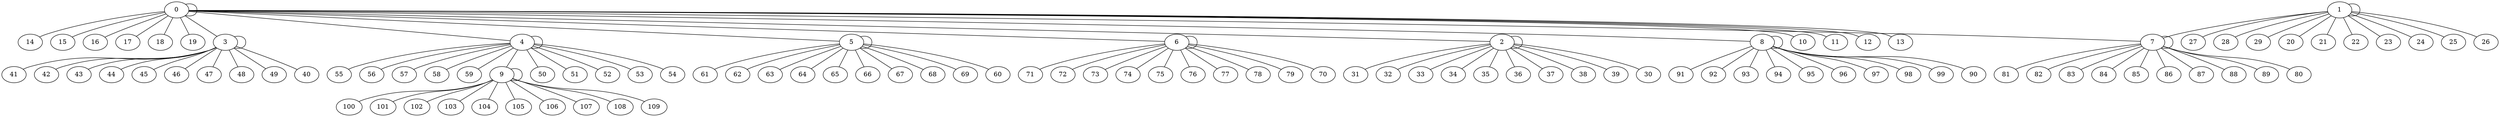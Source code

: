 graph "" {
	0 -- 0	[weight=0.9999999999999991];
	0 -- 2	[weight=0.41885051355920555];
	0 -- 3	[weight=0.437983968742816];
	0 -- 4	[weight=0.4348025447736936];
	0 -- 5	[weight=0.4517115969370681];
	0 -- 6	[weight=0.3477175434721453];
	0 -- 7	[weight=0.41750630935757316];
	0 -- 8	[weight=0.46199117343983315];
	10	[Label=0];
	0 -- 10;
	11	[Label=4];
	0 -- 11;
	12	[Label=9];
	0 -- 12;
	13	[Label=1];
	0 -- 13;
	14	[Label=5];
	0 -- 14;
	15	[Label=7];
	0 -- 15;
	16	[Label=8];
	0 -- 16;
	17	[Label=3];
	0 -- 17;
	18	[Label=6];
	0 -- 18;
	19	[Label=2];
	0 -- 19;
	1 -- 1	[weight=1.0000000000000002];
	1 -- 7	[weight=0.32871516571318127];
	20	[Label=1];
	1 -- 20;
	21	[Label=0];
	1 -- 21;
	22	[Label=6];
	1 -- 22;
	23	[Label=3];
	1 -- 23;
	24	[Label=5];
	1 -- 24;
	25	[Label=2];
	1 -- 25;
	26	[Label=8];
	1 -- 26;
	27	[Label=9];
	1 -- 27;
	28	[Label=4];
	1 -- 28;
	29	[Label=7];
	1 -- 29;
	2 -- 2	[weight=1.0000000000000002];
	30	[Label=2];
	2 -- 30;
	31	[Label=4];
	2 -- 31;
	32	[Label=0];
	2 -- 32;
	33	[Label=9];
	2 -- 33;
	34	[Label=1];
	2 -- 34;
	35	[Label=8];
	2 -- 35;
	36	[Label=5];
	2 -- 36;
	37	[Label=3];
	2 -- 37;
	38	[Label=7];
	2 -- 38;
	39	[Label=6];
	2 -- 39;
	3 -- 3	[weight=0.9999999999999996];
	40	[Label=3];
	3 -- 40;
	41	[Label=0];
	3 -- 41;
	42	[Label=7];
	3 -- 42;
	43	[Label=4];
	3 -- 43;
	44	[Label=9];
	3 -- 44;
	45	[Label=8];
	3 -- 45;
	46	[Label=1];
	3 -- 46;
	47	[Label=5];
	3 -- 47;
	48	[Label=6];
	3 -- 48;
	49	[Label=2];
	3 -- 49;
	4 -- 4	[weight=0.9999999999999987];
	4 -- 9	[weight=0.42325070220119815];
	50	[Label=4];
	4 -- 50;
	51	[Label=0];
	4 -- 51;
	52	[Label=2];
	4 -- 52;
	53	[Label=5];
	4 -- 53;
	54	[Label=3];
	4 -- 54;
	55	[Label=7];
	4 -- 55;
	56	[Label=8];
	4 -- 56;
	57	[Label=9];
	4 -- 57;
	58	[Label=6];
	4 -- 58;
	59	[Label=1];
	4 -- 59;
	5 -- 5	[weight=0.9999999999999998];
	60	[Label=5];
	5 -- 60;
	61	[Label=0];
	5 -- 61;
	62	[Label=4];
	5 -- 62;
	63	[Label=7];
	5 -- 63;
	64	[Label=3];
	5 -- 64;
	65	[Label=1];
	5 -- 65;
	66	[Label=9];
	5 -- 66;
	67	[Label=6];
	5 -- 67;
	68	[Label=8];
	5 -- 68;
	69	[Label=2];
	5 -- 69;
	6 -- 6	[weight=0.9999999999999996];
	70	[Label=6];
	6 -- 70;
	71	[Label=0];
	6 -- 71;
	72	[Label=7];
	6 -- 72;
	73	[Label=1];
	6 -- 73;
	74	[Label=3];
	6 -- 74;
	75	[Label=8];
	6 -- 75;
	76	[Label=4];
	6 -- 76;
	77	[Label=9];
	6 -- 77;
	78	[Label=5];
	6 -- 78;
	79	[Label=2];
	6 -- 79;
	7 -- 7	[weight=1.0000000000000004];
	80	[Label=7];
	7 -- 80;
	81	[Label=0];
	7 -- 81;
	82	[Label=8];
	7 -- 82;
	83	[Label=9];
	7 -- 83;
	84	[Label=3];
	7 -- 84;
	85	[Label=4];
	7 -- 85;
	86	[Label=6];
	7 -- 86;
	87	[Label=5];
	7 -- 87;
	88	[Label=2];
	7 -- 88;
	89	[Label=1];
	7 -- 89;
	8 -- 8	[weight=1.0];
	90	[Label=8];
	8 -- 90;
	91	[Label=0];
	8 -- 91;
	92	[Label=9];
	8 -- 92;
	93	[Label=7];
	8 -- 93;
	94	[Label=3];
	8 -- 94;
	95	[Label=4];
	8 -- 95;
	96	[Label=1];
	8 -- 96;
	97	[Label=6];
	8 -- 97;
	98	[Label=5];
	8 -- 98;
	99	[Label=2];
	8 -- 99;
	9 -- 9	[weight=1.0];
	100	[Label=9];
	9 -- 100;
	101	[Label=0];
	9 -- 101;
	102	[Label=8];
	9 -- 102;
	103	[Label=7];
	9 -- 103;
	104	[Label=3];
	9 -- 104;
	105	[Label=4];
	9 -- 105;
	106	[Label=2];
	9 -- 106;
	107	[Label=5];
	9 -- 107;
	108	[Label=1];
	9 -- 108;
	109	[Label=6];
	9 -- 109;
}
